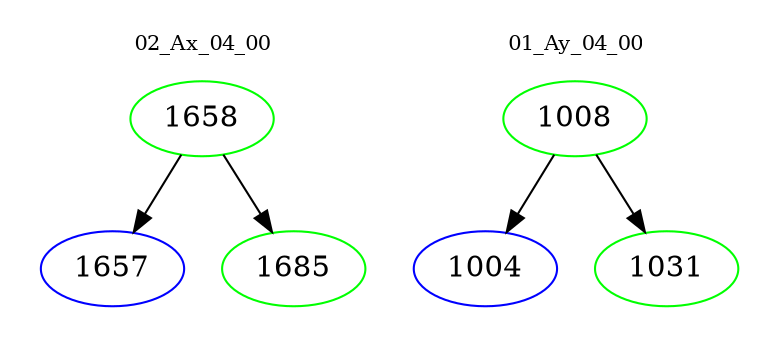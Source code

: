 digraph{
subgraph cluster_0 {
color = white
label = "02_Ax_04_00";
fontsize=10;
T0_1658 [label="1658", color="green"]
T0_1658 -> T0_1657 [color="black"]
T0_1657 [label="1657", color="blue"]
T0_1658 -> T0_1685 [color="black"]
T0_1685 [label="1685", color="green"]
}
subgraph cluster_1 {
color = white
label = "01_Ay_04_00";
fontsize=10;
T1_1008 [label="1008", color="green"]
T1_1008 -> T1_1004 [color="black"]
T1_1004 [label="1004", color="blue"]
T1_1008 -> T1_1031 [color="black"]
T1_1031 [label="1031", color="green"]
}
}
